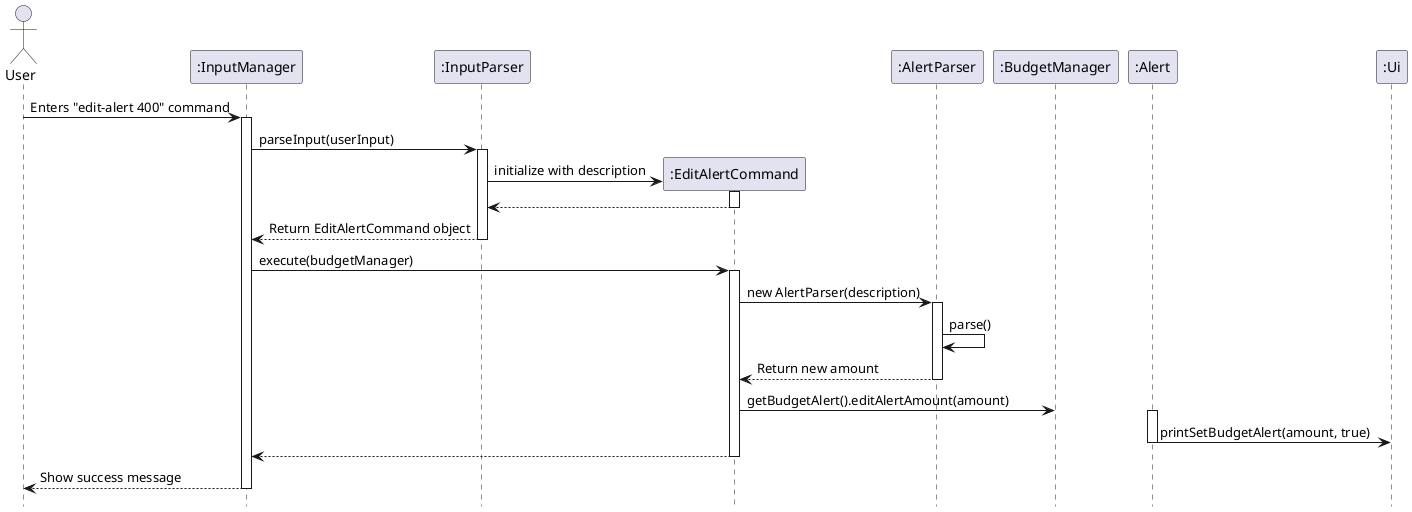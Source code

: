 @startuml
hide circle
skinparam classAttributeIconSize 0
hide footbox
actor User
participant ":InputManager" as IM
participant ":InputParser" as IP
participant ":EditAlertCommand" as EAC
participant ":AlertParser" as AP
participant ":BudgetManager" as BM
participant ":Alert" as A
participant ":Ui" as UI

User -> IM: Enters "edit-alert 400" command
activate IM
IM -> IP: parseInput(userInput)
activate IP
create EAC
IP -> EAC: initialize with description
activate EAC
EAC --> IP
deactivate EAC
IP --> IM: Return EditAlertCommand object
deactivate IP

IM -> EAC: execute(budgetManager)
activate EAC
EAC -> AP: new AlertParser(description)
activate AP
AP -> AP: parse()
AP --> EAC: Return new amount
deactivate AP
EAC -> BM: getBudgetAlert().editAlertAmount(amount)
activate A
A -> UI: printSetBudgetAlert(amount, true)
deactivate A
EAC --> IM
deactivate EAC
IM --> User: Show success message
deactivate IM
@enduml